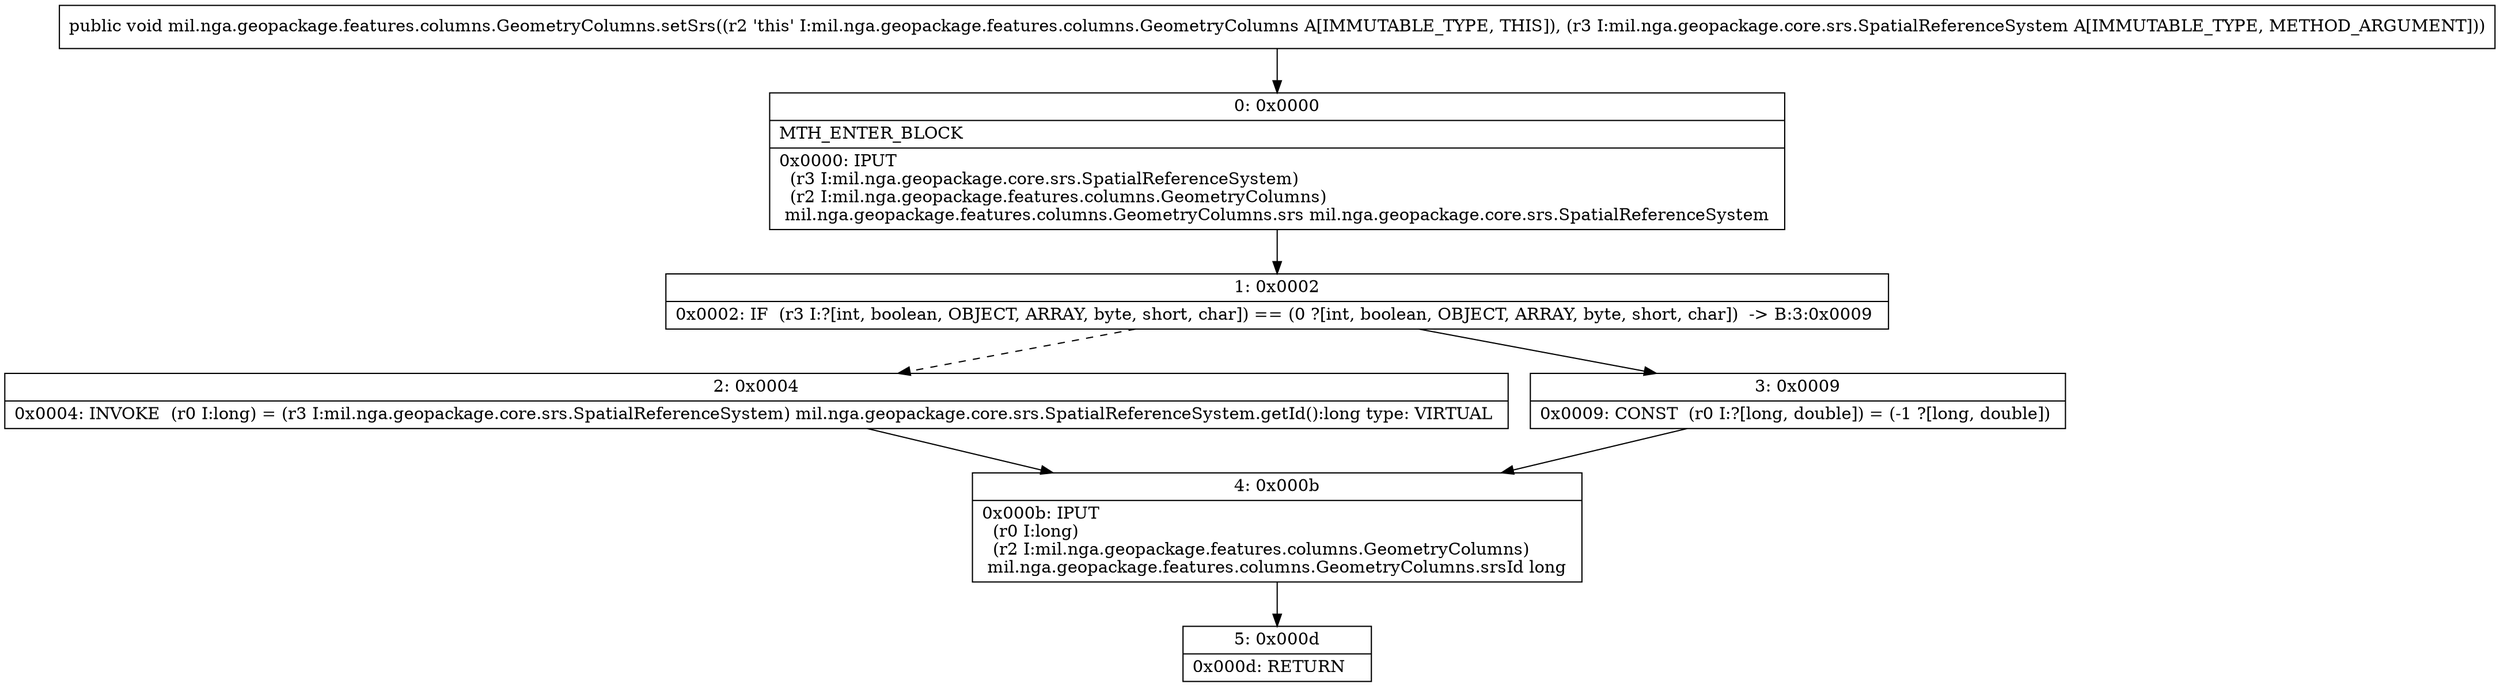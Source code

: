 digraph "CFG formil.nga.geopackage.features.columns.GeometryColumns.setSrs(Lmil\/nga\/geopackage\/core\/srs\/SpatialReferenceSystem;)V" {
Node_0 [shape=record,label="{0\:\ 0x0000|MTH_ENTER_BLOCK\l|0x0000: IPUT  \l  (r3 I:mil.nga.geopackage.core.srs.SpatialReferenceSystem)\l  (r2 I:mil.nga.geopackage.features.columns.GeometryColumns)\l mil.nga.geopackage.features.columns.GeometryColumns.srs mil.nga.geopackage.core.srs.SpatialReferenceSystem \l}"];
Node_1 [shape=record,label="{1\:\ 0x0002|0x0002: IF  (r3 I:?[int, boolean, OBJECT, ARRAY, byte, short, char]) == (0 ?[int, boolean, OBJECT, ARRAY, byte, short, char])  \-\> B:3:0x0009 \l}"];
Node_2 [shape=record,label="{2\:\ 0x0004|0x0004: INVOKE  (r0 I:long) = (r3 I:mil.nga.geopackage.core.srs.SpatialReferenceSystem) mil.nga.geopackage.core.srs.SpatialReferenceSystem.getId():long type: VIRTUAL \l}"];
Node_3 [shape=record,label="{3\:\ 0x0009|0x0009: CONST  (r0 I:?[long, double]) = (\-1 ?[long, double]) \l}"];
Node_4 [shape=record,label="{4\:\ 0x000b|0x000b: IPUT  \l  (r0 I:long)\l  (r2 I:mil.nga.geopackage.features.columns.GeometryColumns)\l mil.nga.geopackage.features.columns.GeometryColumns.srsId long \l}"];
Node_5 [shape=record,label="{5\:\ 0x000d|0x000d: RETURN   \l}"];
MethodNode[shape=record,label="{public void mil.nga.geopackage.features.columns.GeometryColumns.setSrs((r2 'this' I:mil.nga.geopackage.features.columns.GeometryColumns A[IMMUTABLE_TYPE, THIS]), (r3 I:mil.nga.geopackage.core.srs.SpatialReferenceSystem A[IMMUTABLE_TYPE, METHOD_ARGUMENT])) }"];
MethodNode -> Node_0;
Node_0 -> Node_1;
Node_1 -> Node_2[style=dashed];
Node_1 -> Node_3;
Node_2 -> Node_4;
Node_3 -> Node_4;
Node_4 -> Node_5;
}

